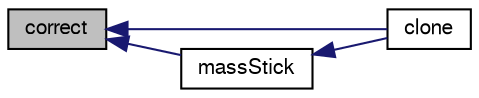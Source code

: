 digraph "correct"
{
  bgcolor="transparent";
  edge [fontname="FreeSans",fontsize="10",labelfontname="FreeSans",labelfontsize="10"];
  node [fontname="FreeSans",fontsize="10",shape=record];
  rankdir="LR";
  Node247 [label="correct",height=0.2,width=0.4,color="black", fillcolor="grey75", style="filled", fontcolor="black"];
  Node247 -> Node248 [dir="back",color="midnightblue",fontsize="10",style="solid",fontname="FreeSans"];
  Node248 [label="clone",height=0.2,width=0.4,color="black",URL="$a24170.html#a19fcffd9a5a9696704048ea06217c70f",tooltip="Construct and return a clone using supplied owner cloud. "];
  Node247 -> Node249 [dir="back",color="midnightblue",fontsize="10",style="solid",fontname="FreeSans"];
  Node249 [label="massStick",height=0.2,width=0.4,color="black",URL="$a24170.html#a6d77e61eab3c801161b85459bd1c4087",tooltip="Return access to the massStick field. "];
  Node249 -> Node248 [dir="back",color="midnightblue",fontsize="10",style="solid",fontname="FreeSans"];
}
